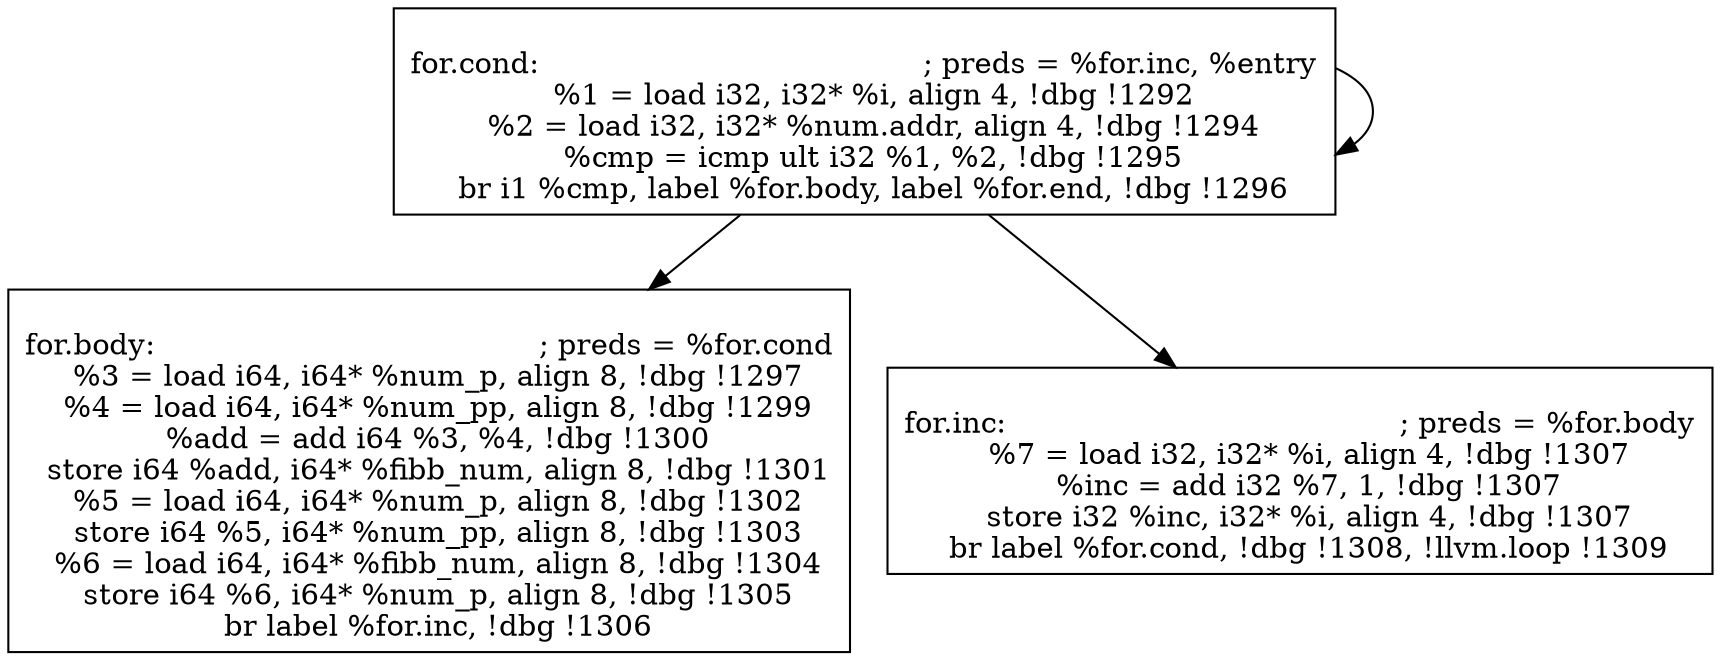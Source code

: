 
digraph G {


node32 [label="
for.body:                                         ; preds = %for.cond
  %3 = load i64, i64* %num_p, align 8, !dbg !1297
  %4 = load i64, i64* %num_pp, align 8, !dbg !1299
  %add = add i64 %3, %4, !dbg !1300
  store i64 %add, i64* %fibb_num, align 8, !dbg !1301
  %5 = load i64, i64* %num_p, align 8, !dbg !1302
  store i64 %5, i64* %num_pp, align 8, !dbg !1303
  %6 = load i64, i64* %fibb_num, align 8, !dbg !1304
  store i64 %6, i64* %num_p, align 8, !dbg !1305
  br label %for.inc, !dbg !1306
",shape=rectangle ]
node30 [label="
for.inc:                                          ; preds = %for.body
  %7 = load i32, i32* %i, align 4, !dbg !1307
  %inc = add i32 %7, 1, !dbg !1307
  store i32 %inc, i32* %i, align 4, !dbg !1307
  br label %for.cond, !dbg !1308, !llvm.loop !1309
",shape=rectangle ]
node31 [label="
for.cond:                                         ; preds = %for.inc, %entry
  %1 = load i32, i32* %i, align 4, !dbg !1292
  %2 = load i32, i32* %num.addr, align 4, !dbg !1294
  %cmp = icmp ult i32 %1, %2, !dbg !1295
  br i1 %cmp, label %for.body, label %for.end, !dbg !1296
",shape=rectangle ]

node31->node32 [ ]
node31->node30 [ ]
node31->node31 [ ]


}

